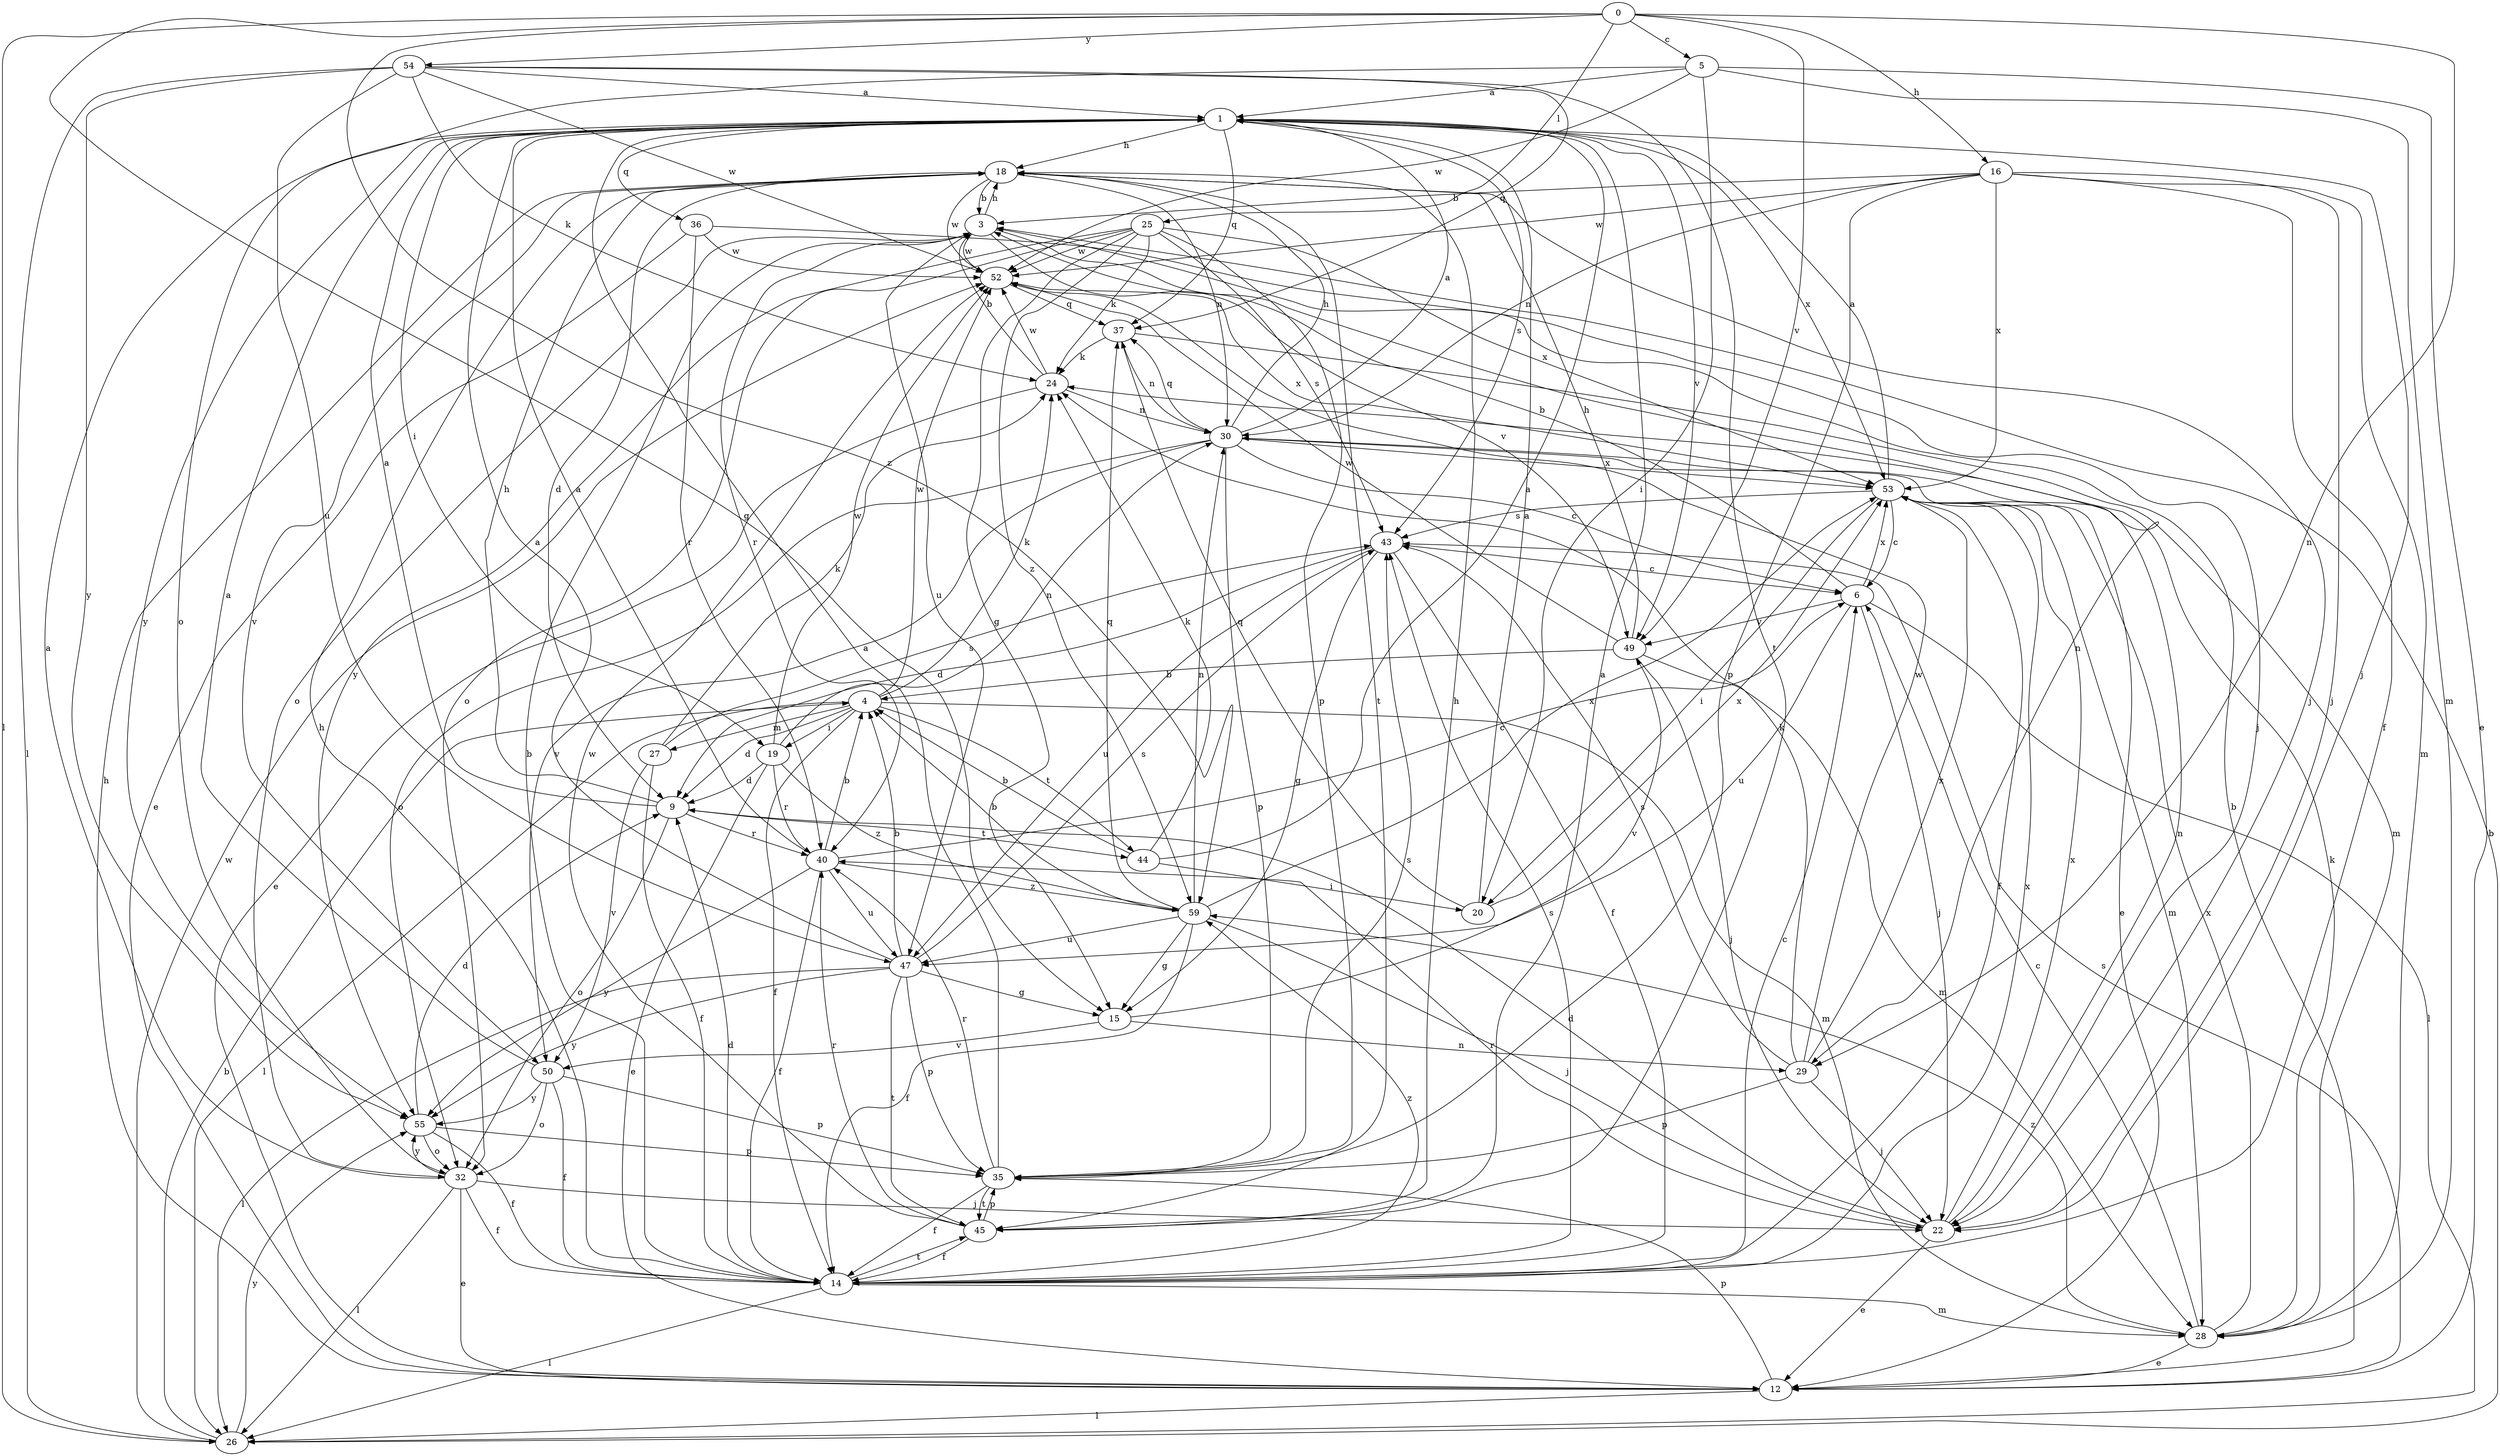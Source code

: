 strict digraph  {
0;
1;
3;
4;
5;
6;
9;
12;
14;
15;
16;
18;
19;
20;
22;
24;
25;
26;
27;
28;
29;
30;
32;
35;
36;
37;
40;
43;
44;
45;
47;
49;
50;
52;
53;
54;
55;
59;
0 -> 5  [label=c];
0 -> 15  [label=g];
0 -> 16  [label=h];
0 -> 25  [label=l];
0 -> 26  [label=l];
0 -> 29  [label=n];
0 -> 49  [label=v];
0 -> 54  [label=y];
0 -> 59  [label=z];
1 -> 18  [label=h];
1 -> 19  [label=i];
1 -> 22  [label=j];
1 -> 36  [label=q];
1 -> 37  [label=q];
1 -> 43  [label=s];
1 -> 49  [label=v];
1 -> 53  [label=x];
1 -> 55  [label=y];
3 -> 18  [label=h];
3 -> 29  [label=n];
3 -> 32  [label=o];
3 -> 40  [label=r];
3 -> 47  [label=u];
3 -> 49  [label=v];
3 -> 52  [label=w];
4 -> 9  [label=d];
4 -> 14  [label=f];
4 -> 19  [label=i];
4 -> 24  [label=k];
4 -> 26  [label=l];
4 -> 27  [label=m];
4 -> 28  [label=m];
4 -> 44  [label=t];
4 -> 52  [label=w];
5 -> 1  [label=a];
5 -> 12  [label=e];
5 -> 20  [label=i];
5 -> 28  [label=m];
5 -> 32  [label=o];
5 -> 52  [label=w];
6 -> 3  [label=b];
6 -> 22  [label=j];
6 -> 26  [label=l];
6 -> 47  [label=u];
6 -> 49  [label=v];
6 -> 53  [label=x];
9 -> 1  [label=a];
9 -> 18  [label=h];
9 -> 32  [label=o];
9 -> 40  [label=r];
9 -> 44  [label=t];
12 -> 3  [label=b];
12 -> 18  [label=h];
12 -> 26  [label=l];
12 -> 35  [label=p];
12 -> 43  [label=s];
14 -> 3  [label=b];
14 -> 6  [label=c];
14 -> 9  [label=d];
14 -> 18  [label=h];
14 -> 26  [label=l];
14 -> 28  [label=m];
14 -> 43  [label=s];
14 -> 45  [label=t];
14 -> 53  [label=x];
14 -> 59  [label=z];
15 -> 29  [label=n];
15 -> 49  [label=v];
15 -> 50  [label=v];
16 -> 3  [label=b];
16 -> 14  [label=f];
16 -> 22  [label=j];
16 -> 28  [label=m];
16 -> 30  [label=n];
16 -> 35  [label=p];
16 -> 52  [label=w];
16 -> 53  [label=x];
18 -> 3  [label=b];
18 -> 9  [label=d];
18 -> 22  [label=j];
18 -> 30  [label=n];
18 -> 45  [label=t];
18 -> 50  [label=v];
18 -> 52  [label=w];
19 -> 9  [label=d];
19 -> 12  [label=e];
19 -> 30  [label=n];
19 -> 40  [label=r];
19 -> 52  [label=w];
19 -> 59  [label=z];
20 -> 1  [label=a];
20 -> 37  [label=q];
20 -> 53  [label=x];
22 -> 9  [label=d];
22 -> 12  [label=e];
22 -> 30  [label=n];
22 -> 40  [label=r];
22 -> 53  [label=x];
24 -> 3  [label=b];
24 -> 12  [label=e];
24 -> 30  [label=n];
24 -> 52  [label=w];
25 -> 15  [label=g];
25 -> 24  [label=k];
25 -> 32  [label=o];
25 -> 35  [label=p];
25 -> 43  [label=s];
25 -> 52  [label=w];
25 -> 53  [label=x];
25 -> 55  [label=y];
25 -> 59  [label=z];
26 -> 3  [label=b];
26 -> 4  [label=b];
26 -> 52  [label=w];
26 -> 55  [label=y];
27 -> 14  [label=f];
27 -> 24  [label=k];
27 -> 43  [label=s];
27 -> 50  [label=v];
28 -> 6  [label=c];
28 -> 12  [label=e];
28 -> 24  [label=k];
28 -> 53  [label=x];
28 -> 59  [label=z];
29 -> 22  [label=j];
29 -> 24  [label=k];
29 -> 35  [label=p];
29 -> 43  [label=s];
29 -> 52  [label=w];
29 -> 53  [label=x];
30 -> 1  [label=a];
30 -> 6  [label=c];
30 -> 12  [label=e];
30 -> 18  [label=h];
30 -> 32  [label=o];
30 -> 35  [label=p];
30 -> 37  [label=q];
30 -> 50  [label=v];
30 -> 53  [label=x];
32 -> 1  [label=a];
32 -> 12  [label=e];
32 -> 14  [label=f];
32 -> 22  [label=j];
32 -> 26  [label=l];
32 -> 55  [label=y];
35 -> 1  [label=a];
35 -> 14  [label=f];
35 -> 40  [label=r];
35 -> 43  [label=s];
35 -> 45  [label=t];
36 -> 12  [label=e];
36 -> 22  [label=j];
36 -> 40  [label=r];
36 -> 52  [label=w];
37 -> 24  [label=k];
37 -> 28  [label=m];
37 -> 30  [label=n];
40 -> 1  [label=a];
40 -> 4  [label=b];
40 -> 6  [label=c];
40 -> 14  [label=f];
40 -> 47  [label=u];
40 -> 55  [label=y];
40 -> 59  [label=z];
43 -> 6  [label=c];
43 -> 9  [label=d];
43 -> 14  [label=f];
43 -> 15  [label=g];
43 -> 47  [label=u];
44 -> 1  [label=a];
44 -> 4  [label=b];
44 -> 20  [label=i];
44 -> 24  [label=k];
45 -> 1  [label=a];
45 -> 14  [label=f];
45 -> 18  [label=h];
45 -> 35  [label=p];
45 -> 40  [label=r];
45 -> 52  [label=w];
47 -> 1  [label=a];
47 -> 4  [label=b];
47 -> 15  [label=g];
47 -> 26  [label=l];
47 -> 35  [label=p];
47 -> 43  [label=s];
47 -> 45  [label=t];
47 -> 55  [label=y];
49 -> 4  [label=b];
49 -> 18  [label=h];
49 -> 22  [label=j];
49 -> 28  [label=m];
49 -> 52  [label=w];
50 -> 1  [label=a];
50 -> 14  [label=f];
50 -> 32  [label=o];
50 -> 35  [label=p];
50 -> 55  [label=y];
52 -> 37  [label=q];
52 -> 53  [label=x];
53 -> 1  [label=a];
53 -> 6  [label=c];
53 -> 14  [label=f];
53 -> 20  [label=i];
53 -> 28  [label=m];
53 -> 43  [label=s];
54 -> 1  [label=a];
54 -> 24  [label=k];
54 -> 26  [label=l];
54 -> 37  [label=q];
54 -> 45  [label=t];
54 -> 47  [label=u];
54 -> 52  [label=w];
54 -> 55  [label=y];
55 -> 9  [label=d];
55 -> 14  [label=f];
55 -> 32  [label=o];
55 -> 35  [label=p];
59 -> 4  [label=b];
59 -> 14  [label=f];
59 -> 15  [label=g];
59 -> 22  [label=j];
59 -> 30  [label=n];
59 -> 37  [label=q];
59 -> 47  [label=u];
59 -> 53  [label=x];
}
